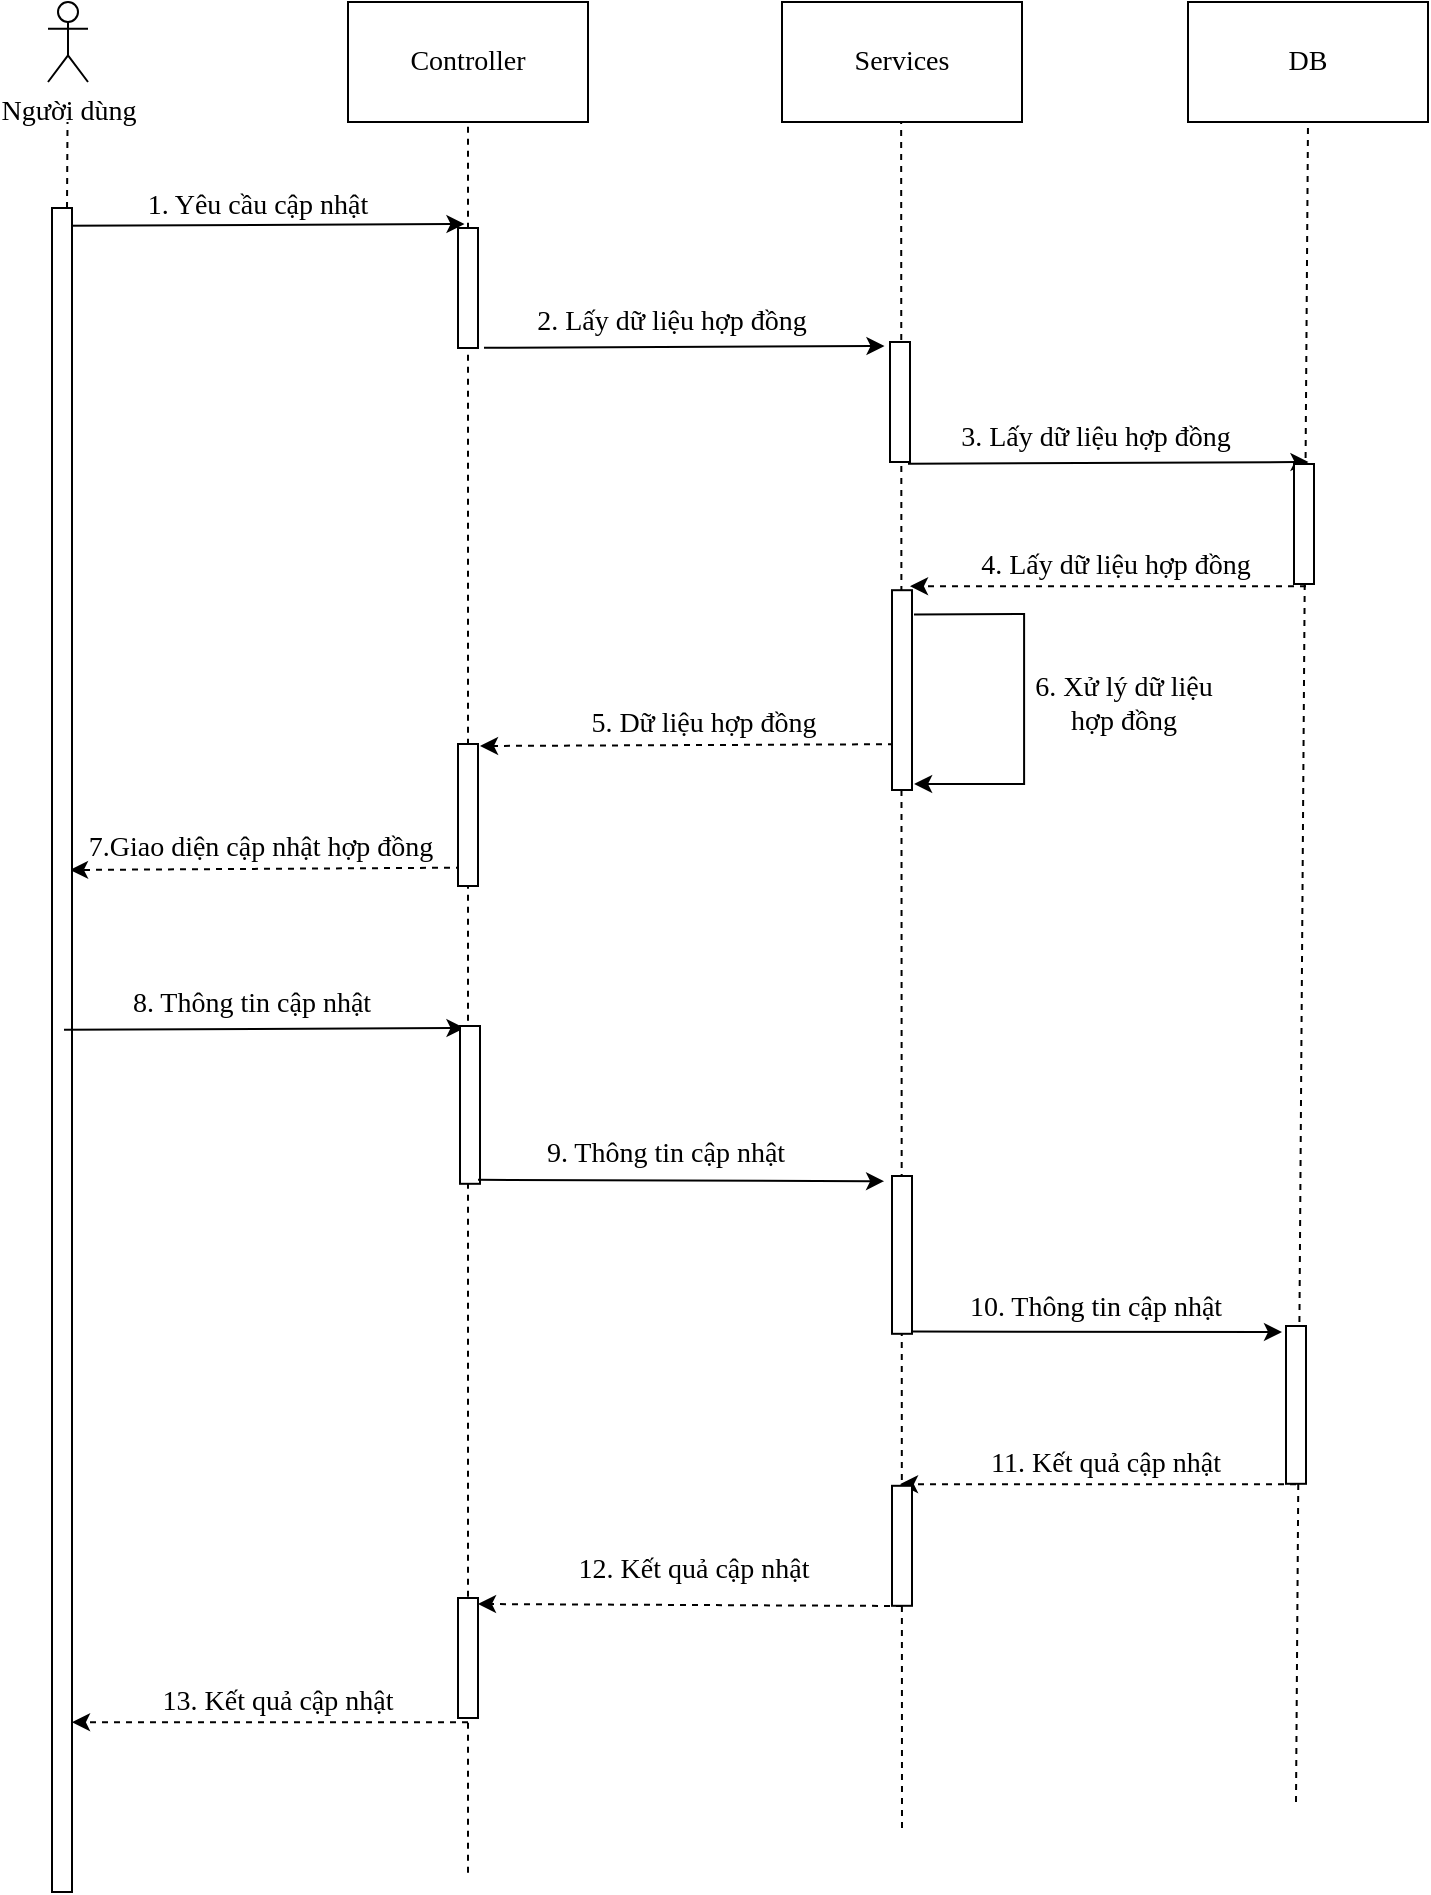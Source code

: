 <mxfile version="24.4.3" type="device">
  <diagram name="Trang-1" id="R2SSgekKrFJc0sKT6GDx">
    <mxGraphModel dx="1118" dy="561" grid="1" gridSize="1" guides="1" tooltips="1" connect="1" arrows="1" fold="1" page="1" pageScale="1" pageWidth="827" pageHeight="1169" math="0" shadow="0">
      <root>
        <mxCell id="0" />
        <mxCell id="1" parent="0" />
        <mxCell id="ekgqlXPSo2zlpU3kf7QV-1" value="Người dùng" style="shape=umlActor;verticalLabelPosition=bottom;verticalAlign=top;html=1;outlineConnect=0;fontFamily=Times New Roman;fontSize=14;" parent="1" vertex="1">
          <mxGeometry x="70" y="50" width="20" height="40" as="geometry" />
        </mxCell>
        <mxCell id="ekgqlXPSo2zlpU3kf7QV-2" value="Controller" style="rounded=0;whiteSpace=wrap;html=1;fontFamily=Times New Roman;fontSize=14;" parent="1" vertex="1">
          <mxGeometry x="220" y="50" width="120" height="60" as="geometry" />
        </mxCell>
        <mxCell id="ekgqlXPSo2zlpU3kf7QV-3" value="Services" style="rounded=0;whiteSpace=wrap;html=1;fontFamily=Times New Roman;fontSize=14;" parent="1" vertex="1">
          <mxGeometry x="437" y="50" width="120" height="60" as="geometry" />
        </mxCell>
        <mxCell id="ekgqlXPSo2zlpU3kf7QV-4" value="DB" style="rounded=0;whiteSpace=wrap;html=1;fontFamily=Times New Roman;fontSize=14;" parent="1" vertex="1">
          <mxGeometry x="640" y="50" width="120" height="60" as="geometry" />
        </mxCell>
        <mxCell id="ekgqlXPSo2zlpU3kf7QV-6" value="" style="endArrow=none;dashed=1;html=1;rounded=0;entryX=0.5;entryY=1;entryDx=0;entryDy=0;fontFamily=Times New Roman;fontSize=14;" parent="1" target="ekgqlXPSo2zlpU3kf7QV-2" edge="1">
          <mxGeometry width="50" height="50" relative="1" as="geometry">
            <mxPoint x="280" y="985.339" as="sourcePoint" />
            <mxPoint x="490" y="170" as="targetPoint" />
          </mxGeometry>
        </mxCell>
        <mxCell id="ekgqlXPSo2zlpU3kf7QV-7" value="" style="endArrow=none;dashed=1;html=1;rounded=0;entryX=0.5;entryY=1;entryDx=0;entryDy=0;fontFamily=Times New Roman;fontSize=14;" parent="1" edge="1">
          <mxGeometry width="50" height="50" relative="1" as="geometry">
            <mxPoint x="497" y="963" as="sourcePoint" />
            <mxPoint x="496.58" y="110" as="targetPoint" />
          </mxGeometry>
        </mxCell>
        <mxCell id="ekgqlXPSo2zlpU3kf7QV-8" value="" style="endArrow=none;dashed=1;html=1;rounded=0;entryX=0.5;entryY=1;entryDx=0;entryDy=0;fontFamily=Times New Roman;fontSize=14;" parent="1" edge="1">
          <mxGeometry width="50" height="50" relative="1" as="geometry">
            <mxPoint x="694" y="950" as="sourcePoint" />
            <mxPoint x="700" y="110" as="targetPoint" />
          </mxGeometry>
        </mxCell>
        <mxCell id="ekgqlXPSo2zlpU3kf7QV-10" value="2. Lấy dữ liệu hợp đồng" style="text;html=1;strokeColor=none;fillColor=none;align=center;verticalAlign=middle;whiteSpace=wrap;rounded=0;fontFamily=Times New Roman;fontSize=14;" parent="1" vertex="1">
          <mxGeometry x="300" y="205" width="164" height="10" as="geometry" />
        </mxCell>
        <mxCell id="ekgqlXPSo2zlpU3kf7QV-49" value="" style="endArrow=none;dashed=1;html=1;rounded=0;entryX=0.5;entryY=1;entryDx=0;entryDy=0;fontFamily=Times New Roman;fontSize=14;" parent="1" source="641vR3JIcgb_U33MpTuV-16" edge="1">
          <mxGeometry width="50" height="50" relative="1" as="geometry">
            <mxPoint x="76" y="1056.857" as="sourcePoint" />
            <mxPoint x="79.76" y="110" as="targetPoint" />
          </mxGeometry>
        </mxCell>
        <mxCell id="641vR3JIcgb_U33MpTuV-2" value="" style="endArrow=classic;html=1;rounded=0;fontFamily=Times New Roman;fontSize=14;exitX=0.975;exitY=0.087;exitDx=0;exitDy=0;exitPerimeter=0;" parent="1" edge="1">
          <mxGeometry width="50" height="50" relative="1" as="geometry">
            <mxPoint x="78" y="161.9" as="sourcePoint" />
            <mxPoint x="278.25" y="161" as="targetPoint" />
          </mxGeometry>
        </mxCell>
        <mxCell id="641vR3JIcgb_U33MpTuV-3" value="1. Yêu cầu cập nhật" style="text;html=1;strokeColor=none;fillColor=none;align=center;verticalAlign=middle;whiteSpace=wrap;rounded=0;fontFamily=Times New Roman;fontSize=14;" parent="1" vertex="1">
          <mxGeometry x="93.25" y="147" width="164" height="10" as="geometry" />
        </mxCell>
        <mxCell id="641vR3JIcgb_U33MpTuV-4" value="" style="rounded=0;whiteSpace=wrap;html=1;fontFamily=Times New Roman;fontSize=14;" parent="1" vertex="1">
          <mxGeometry x="275" y="163" width="10" height="60" as="geometry" />
        </mxCell>
        <mxCell id="641vR3JIcgb_U33MpTuV-6" value="" style="endArrow=classic;html=1;rounded=0;fontFamily=Times New Roman;fontSize=14;exitX=0.975;exitY=0.087;exitDx=0;exitDy=0;exitPerimeter=0;" parent="1" edge="1">
          <mxGeometry width="50" height="50" relative="1" as="geometry">
            <mxPoint x="288" y="222.9" as="sourcePoint" />
            <mxPoint x="488.25" y="222" as="targetPoint" />
          </mxGeometry>
        </mxCell>
        <mxCell id="641vR3JIcgb_U33MpTuV-8" value="" style="rounded=0;whiteSpace=wrap;html=1;fontFamily=Times New Roman;fontSize=14;" parent="1" vertex="1">
          <mxGeometry x="491" y="220" width="10" height="60" as="geometry" />
        </mxCell>
        <mxCell id="641vR3JIcgb_U33MpTuV-10" value="3. Lấy dữ liệu hợp đồng" style="text;html=1;strokeColor=none;fillColor=none;align=center;verticalAlign=middle;whiteSpace=wrap;rounded=0;fontFamily=Times New Roman;fontSize=14;" parent="1" vertex="1">
          <mxGeometry x="512" y="263" width="164" height="10" as="geometry" />
        </mxCell>
        <mxCell id="641vR3JIcgb_U33MpTuV-11" value="" style="endArrow=classic;html=1;rounded=0;fontFamily=Times New Roman;fontSize=14;exitX=0.975;exitY=0.087;exitDx=0;exitDy=0;exitPerimeter=0;" parent="1" edge="1">
          <mxGeometry width="50" height="50" relative="1" as="geometry">
            <mxPoint x="500" y="280.9" as="sourcePoint" />
            <mxPoint x="700.25" y="280" as="targetPoint" />
          </mxGeometry>
        </mxCell>
        <mxCell id="641vR3JIcgb_U33MpTuV-12" value="" style="rounded=0;whiteSpace=wrap;html=1;fontFamily=Times New Roman;fontSize=14;" parent="1" vertex="1">
          <mxGeometry x="693" y="281" width="10" height="60" as="geometry" />
        </mxCell>
        <mxCell id="641vR3JIcgb_U33MpTuV-15" value="4. Lấy dữ liệu hợp đồng" style="text;html=1;strokeColor=none;fillColor=none;align=center;verticalAlign=middle;whiteSpace=wrap;rounded=0;fontFamily=Times New Roman;fontSize=14;" parent="1" vertex="1">
          <mxGeometry x="516" y="327" width="176" height="10" as="geometry" />
        </mxCell>
        <mxCell id="641vR3JIcgb_U33MpTuV-18" value="" style="endArrow=classic;html=1;rounded=0;exitX=0.25;exitY=1;exitDx=0;exitDy=0;dashed=1;" parent="1" edge="1">
          <mxGeometry width="50" height="50" relative="1" as="geometry">
            <mxPoint x="699" y="342.1" as="sourcePoint" />
            <mxPoint x="501" y="342.1" as="targetPoint" />
          </mxGeometry>
        </mxCell>
        <mxCell id="641vR3JIcgb_U33MpTuV-19" value="6. Xử lý dữ liệu hợp đồng" style="text;html=1;strokeColor=none;fillColor=none;align=center;verticalAlign=middle;whiteSpace=wrap;rounded=0;fontFamily=Times New Roman;fontSize=14;" parent="1" vertex="1">
          <mxGeometry x="554" y="356" width="108" height="90" as="geometry" />
        </mxCell>
        <mxCell id="641vR3JIcgb_U33MpTuV-20" value="" style="endArrow=classic;html=1;rounded=0;exitX=0.995;exitY=0.095;exitDx=0;exitDy=0;exitPerimeter=0;fontFamily=Times New Roman;fontSize=14;" parent="1" edge="1">
          <mxGeometry width="50" height="50" relative="1" as="geometry">
            <mxPoint x="503.0" y="356.2" as="sourcePoint" />
            <mxPoint x="503.05" y="441" as="targetPoint" />
            <Array as="points">
              <mxPoint x="558.05" y="356" />
              <mxPoint x="558.05" y="441" />
            </Array>
          </mxGeometry>
        </mxCell>
        <mxCell id="641vR3JIcgb_U33MpTuV-21" value="5. Dữ liệu hợp đồng" style="text;html=1;strokeColor=none;fillColor=none;align=center;verticalAlign=middle;whiteSpace=wrap;rounded=0;fontFamily=Times New Roman;fontSize=14;" parent="1" vertex="1">
          <mxGeometry x="310" y="406" width="176" height="10" as="geometry" />
        </mxCell>
        <mxCell id="641vR3JIcgb_U33MpTuV-22" value="" style="endArrow=classic;html=1;rounded=0;exitX=0.25;exitY=1;exitDx=0;exitDy=0;dashed=1;" parent="1" edge="1">
          <mxGeometry width="50" height="50" relative="1" as="geometry">
            <mxPoint x="493" y="421.1" as="sourcePoint" />
            <mxPoint x="286" y="422" as="targetPoint" />
          </mxGeometry>
        </mxCell>
        <mxCell id="641vR3JIcgb_U33MpTuV-25" value="7.Giao diện cập nhật hợp đồng" style="text;html=1;strokeColor=none;fillColor=none;align=center;verticalAlign=middle;whiteSpace=wrap;rounded=0;fontFamily=Times New Roman;fontSize=14;" parent="1" vertex="1">
          <mxGeometry x="83" y="467.72" width="187" height="10" as="geometry" />
        </mxCell>
        <mxCell id="641vR3JIcgb_U33MpTuV-26" value="" style="endArrow=classic;html=1;rounded=0;exitX=0.25;exitY=1;exitDx=0;exitDy=0;dashed=1;" parent="1" edge="1">
          <mxGeometry width="50" height="50" relative="1" as="geometry">
            <mxPoint x="277" y="482.82" as="sourcePoint" />
            <mxPoint x="81" y="484" as="targetPoint" />
          </mxGeometry>
        </mxCell>
        <mxCell id="641vR3JIcgb_U33MpTuV-28" value="" style="endArrow=none;dashed=1;html=1;rounded=0;entryX=0.5;entryY=1;entryDx=0;entryDy=0;fontFamily=Times New Roman;fontSize=14;" parent="1" edge="1">
          <mxGeometry width="50" height="50" relative="1" as="geometry">
            <mxPoint x="76" y="955.857" as="sourcePoint" />
            <mxPoint x="77" y="919" as="targetPoint" />
          </mxGeometry>
        </mxCell>
        <mxCell id="641vR3JIcgb_U33MpTuV-16" value="" style="rounded=0;whiteSpace=wrap;html=1;fontFamily=Times New Roman;fontSize=14;" parent="1" vertex="1">
          <mxGeometry x="72" y="153" width="10" height="842" as="geometry" />
        </mxCell>
        <mxCell id="641vR3JIcgb_U33MpTuV-29" value="8. Thông tin cập nhật" style="text;html=1;strokeColor=none;fillColor=none;align=center;verticalAlign=middle;whiteSpace=wrap;rounded=0;fontFamily=Times New Roman;fontSize=14;" parent="1" vertex="1">
          <mxGeometry x="90" y="546" width="164" height="10" as="geometry" />
        </mxCell>
        <mxCell id="641vR3JIcgb_U33MpTuV-30" value="" style="endArrow=classic;html=1;rounded=0;fontFamily=Times New Roman;fontSize=14;exitX=0.975;exitY=0.087;exitDx=0;exitDy=0;exitPerimeter=0;" parent="1" edge="1">
          <mxGeometry width="50" height="50" relative="1" as="geometry">
            <mxPoint x="78" y="563.9" as="sourcePoint" />
            <mxPoint x="278.25" y="563" as="targetPoint" />
          </mxGeometry>
        </mxCell>
        <mxCell id="641vR3JIcgb_U33MpTuV-31" value="" style="rounded=0;whiteSpace=wrap;html=1;fontFamily=Times New Roman;fontSize=14;" parent="1" vertex="1">
          <mxGeometry x="492" y="344.1" width="10" height="99.9" as="geometry" />
        </mxCell>
        <mxCell id="641vR3JIcgb_U33MpTuV-27" value="" style="rounded=0;whiteSpace=wrap;html=1;fontFamily=Times New Roman;fontSize=14;" parent="1" vertex="1">
          <mxGeometry x="276" y="562" width="10" height="78.9" as="geometry" />
        </mxCell>
        <mxCell id="641vR3JIcgb_U33MpTuV-34" value="9. Thông tin cập nhật" style="text;html=1;strokeColor=none;fillColor=none;align=center;verticalAlign=middle;whiteSpace=wrap;rounded=0;fontFamily=Times New Roman;fontSize=14;" parent="1" vertex="1">
          <mxGeometry x="297" y="621" width="164" height="10" as="geometry" />
        </mxCell>
        <mxCell id="641vR3JIcgb_U33MpTuV-35" value="" style="endArrow=classic;html=1;rounded=0;fontFamily=Times New Roman;fontSize=14;exitX=0.975;exitY=0.087;exitDx=0;exitDy=0;exitPerimeter=0;entryX=-0.396;entryY=0.033;entryDx=0;entryDy=0;entryPerimeter=0;" parent="1" target="641vR3JIcgb_U33MpTuV-36" edge="1">
          <mxGeometry width="50" height="50" relative="1" as="geometry">
            <mxPoint x="285" y="638.9" as="sourcePoint" />
            <mxPoint x="485.25" y="638" as="targetPoint" />
          </mxGeometry>
        </mxCell>
        <mxCell id="641vR3JIcgb_U33MpTuV-36" value="" style="rounded=0;whiteSpace=wrap;html=1;fontFamily=Times New Roman;fontSize=14;" parent="1" vertex="1">
          <mxGeometry x="492" y="637" width="10" height="78.9" as="geometry" />
        </mxCell>
        <mxCell id="641vR3JIcgb_U33MpTuV-38" value="10. Thông tin cập nhật" style="text;html=1;strokeColor=none;fillColor=none;align=center;verticalAlign=middle;whiteSpace=wrap;rounded=0;fontFamily=Times New Roman;fontSize=14;" parent="1" vertex="1">
          <mxGeometry x="512" y="698" width="164" height="10" as="geometry" />
        </mxCell>
        <mxCell id="641vR3JIcgb_U33MpTuV-39" value="" style="endArrow=classic;html=1;rounded=0;fontFamily=Times New Roman;fontSize=14;exitX=0.975;exitY=0.087;exitDx=0;exitDy=0;exitPerimeter=0;" parent="1" edge="1">
          <mxGeometry width="50" height="50" relative="1" as="geometry">
            <mxPoint x="502.5" y="714.8" as="sourcePoint" />
            <mxPoint x="687" y="715" as="targetPoint" />
          </mxGeometry>
        </mxCell>
        <mxCell id="641vR3JIcgb_U33MpTuV-40" value="" style="rounded=0;whiteSpace=wrap;html=1;fontFamily=Times New Roman;fontSize=14;" parent="1" vertex="1">
          <mxGeometry x="689" y="712" width="10" height="78.9" as="geometry" />
        </mxCell>
        <mxCell id="641vR3JIcgb_U33MpTuV-42" value="" style="rounded=0;whiteSpace=wrap;html=1;fontFamily=Times New Roman;fontSize=14;" parent="1" vertex="1">
          <mxGeometry x="275" y="848" width="10" height="60" as="geometry" />
        </mxCell>
        <mxCell id="641vR3JIcgb_U33MpTuV-43" value="12. Kết quả cập nhật" style="text;html=1;strokeColor=none;fillColor=none;align=center;verticalAlign=middle;whiteSpace=wrap;rounded=0;fontFamily=Times New Roman;fontSize=14;" parent="1" vertex="1">
          <mxGeometry x="305" y="829" width="176" height="10" as="geometry" />
        </mxCell>
        <mxCell id="641vR3JIcgb_U33MpTuV-44" value="" style="endArrow=classic;html=1;rounded=0;exitX=0.25;exitY=1;exitDx=0;exitDy=0;dashed=1;" parent="1" edge="1">
          <mxGeometry width="50" height="50" relative="1" as="geometry">
            <mxPoint x="497" y="852" as="sourcePoint" />
            <mxPoint x="285" y="851" as="targetPoint" />
          </mxGeometry>
        </mxCell>
        <mxCell id="641vR3JIcgb_U33MpTuV-45" value="11. Kết quả cập nhật" style="text;html=1;strokeColor=none;fillColor=none;align=center;verticalAlign=middle;whiteSpace=wrap;rounded=0;fontFamily=Times New Roman;fontSize=14;" parent="1" vertex="1">
          <mxGeometry x="511" y="776" width="176" height="10" as="geometry" />
        </mxCell>
        <mxCell id="641vR3JIcgb_U33MpTuV-46" value="" style="endArrow=classic;html=1;rounded=0;exitX=0.25;exitY=1;exitDx=0;exitDy=0;dashed=1;" parent="1" edge="1">
          <mxGeometry width="50" height="50" relative="1" as="geometry">
            <mxPoint x="694" y="791.1" as="sourcePoint" />
            <mxPoint x="496" y="791.1" as="targetPoint" />
          </mxGeometry>
        </mxCell>
        <mxCell id="641vR3JIcgb_U33MpTuV-48" value="" style="rounded=0;whiteSpace=wrap;html=1;fontFamily=Times New Roman;fontSize=14;" parent="1" vertex="1">
          <mxGeometry x="492" y="791.9" width="10" height="60" as="geometry" />
        </mxCell>
        <mxCell id="641vR3JIcgb_U33MpTuV-49" value="13. Kết quả cập nhật" style="text;html=1;strokeColor=none;fillColor=none;align=center;verticalAlign=middle;whiteSpace=wrap;rounded=0;fontFamily=Times New Roman;fontSize=14;" parent="1" vertex="1">
          <mxGeometry x="97" y="895" width="176" height="10" as="geometry" />
        </mxCell>
        <mxCell id="641vR3JIcgb_U33MpTuV-50" value="" style="endArrow=classic;html=1;rounded=0;exitX=0.25;exitY=1;exitDx=0;exitDy=0;dashed=1;" parent="1" edge="1">
          <mxGeometry width="50" height="50" relative="1" as="geometry">
            <mxPoint x="280" y="910.1" as="sourcePoint" />
            <mxPoint x="82" y="910.1" as="targetPoint" />
          </mxGeometry>
        </mxCell>
        <mxCell id="641vR3JIcgb_U33MpTuV-23" value="" style="rounded=0;whiteSpace=wrap;html=1;fontFamily=Times New Roman;fontSize=14;" parent="1" vertex="1">
          <mxGeometry x="275" y="421" width="10" height="71" as="geometry" />
        </mxCell>
      </root>
    </mxGraphModel>
  </diagram>
</mxfile>
